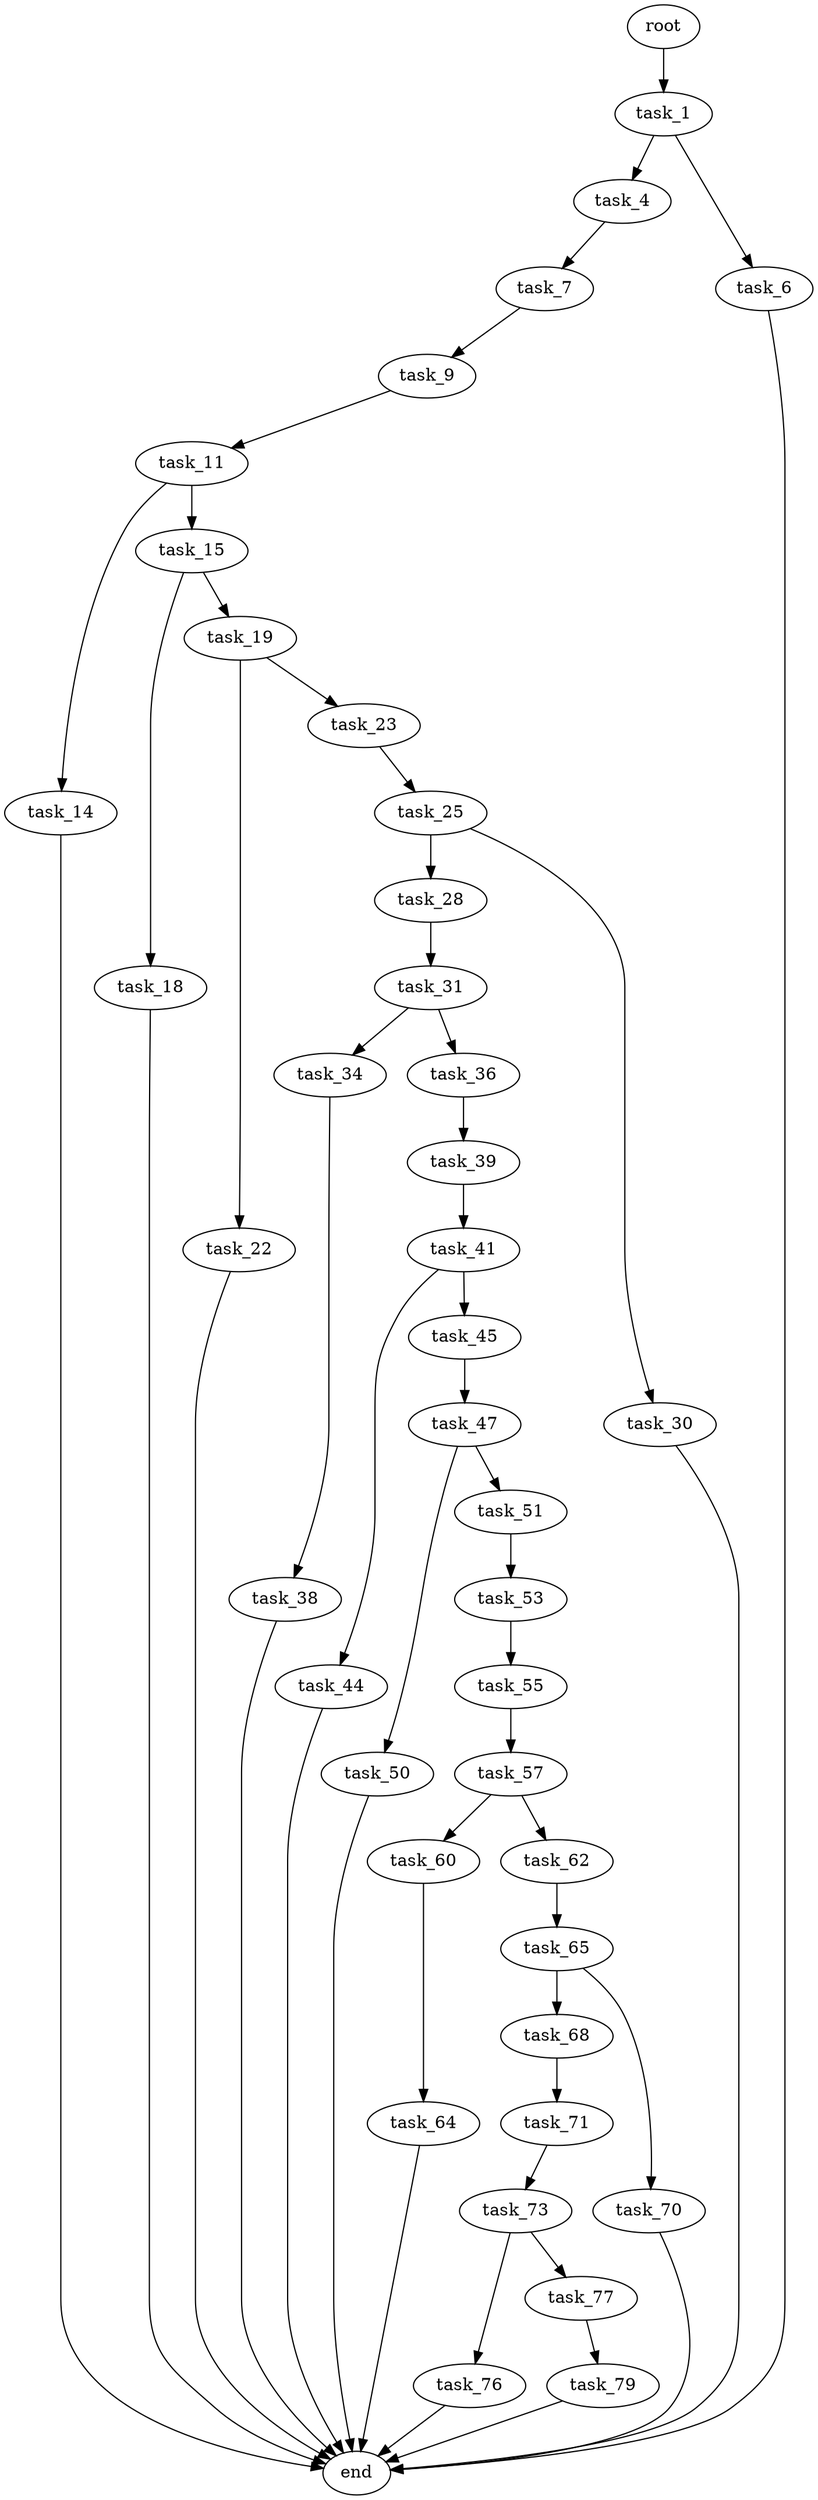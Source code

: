 digraph G {
  root [size="0.000000"];
  task_1 [size="28991029248.000000"];
  task_4 [size="81939856453.000000"];
  task_6 [size="7571923552.000000"];
  task_7 [size="1804198868.000000"];
  task_9 [size="4308590092.000000"];
  task_11 [size="869142961314.000000"];
  task_14 [size="488180616662.000000"];
  task_15 [size="231928233984.000000"];
  task_18 [size="8513571575.000000"];
  task_19 [size="8589934592.000000"];
  task_22 [size="1228975965935.000000"];
  task_23 [size="8589934592.000000"];
  task_25 [size="7713131504.000000"];
  task_28 [size="231928233984.000000"];
  task_30 [size="63931271326.000000"];
  task_31 [size="2438544204.000000"];
  task_34 [size="327937205258.000000"];
  task_36 [size="311738025595.000000"];
  task_38 [size="40584528997.000000"];
  task_39 [size="17123376638.000000"];
  task_41 [size="549755813888.000000"];
  task_44 [size="11144914407.000000"];
  task_45 [size="99272784329.000000"];
  task_47 [size="316845551975.000000"];
  task_50 [size="7073170981.000000"];
  task_51 [size="549755813888.000000"];
  task_53 [size="8013328913.000000"];
  task_55 [size="34339805486.000000"];
  task_57 [size="46185866361.000000"];
  task_60 [size="2151894680.000000"];
  task_62 [size="8589934592.000000"];
  task_64 [size="231928233984.000000"];
  task_65 [size="549755813888.000000"];
  task_68 [size="937635815539.000000"];
  task_70 [size="134217728000.000000"];
  task_71 [size="231928233984.000000"];
  task_73 [size="782757789696.000000"];
  task_76 [size="549755813888.000000"];
  task_77 [size="1612171005.000000"];
  task_79 [size="231928233984.000000"];
  end [size="0.000000"];

  root -> task_1 [size="1.000000"];
  task_1 -> task_4 [size="75497472.000000"];
  task_1 -> task_6 [size="75497472.000000"];
  task_4 -> task_7 [size="134217728.000000"];
  task_6 -> end [size="1.000000"];
  task_7 -> task_9 [size="33554432.000000"];
  task_9 -> task_11 [size="75497472.000000"];
  task_11 -> task_14 [size="536870912.000000"];
  task_11 -> task_15 [size="536870912.000000"];
  task_14 -> end [size="1.000000"];
  task_15 -> task_18 [size="301989888.000000"];
  task_15 -> task_19 [size="301989888.000000"];
  task_18 -> end [size="1.000000"];
  task_19 -> task_22 [size="33554432.000000"];
  task_19 -> task_23 [size="33554432.000000"];
  task_22 -> end [size="1.000000"];
  task_23 -> task_25 [size="33554432.000000"];
  task_25 -> task_28 [size="679477248.000000"];
  task_25 -> task_30 [size="679477248.000000"];
  task_28 -> task_31 [size="301989888.000000"];
  task_30 -> end [size="1.000000"];
  task_31 -> task_34 [size="209715200.000000"];
  task_31 -> task_36 [size="209715200.000000"];
  task_34 -> task_38 [size="838860800.000000"];
  task_36 -> task_39 [size="209715200.000000"];
  task_38 -> end [size="1.000000"];
  task_39 -> task_41 [size="301989888.000000"];
  task_41 -> task_44 [size="536870912.000000"];
  task_41 -> task_45 [size="536870912.000000"];
  task_44 -> end [size="1.000000"];
  task_45 -> task_47 [size="75497472.000000"];
  task_47 -> task_50 [size="679477248.000000"];
  task_47 -> task_51 [size="679477248.000000"];
  task_50 -> end [size="1.000000"];
  task_51 -> task_53 [size="536870912.000000"];
  task_53 -> task_55 [size="134217728.000000"];
  task_55 -> task_57 [size="33554432.000000"];
  task_57 -> task_60 [size="134217728.000000"];
  task_57 -> task_62 [size="134217728.000000"];
  task_60 -> task_64 [size="134217728.000000"];
  task_62 -> task_65 [size="33554432.000000"];
  task_64 -> end [size="1.000000"];
  task_65 -> task_68 [size="536870912.000000"];
  task_65 -> task_70 [size="536870912.000000"];
  task_68 -> task_71 [size="679477248.000000"];
  task_70 -> end [size="1.000000"];
  task_71 -> task_73 [size="301989888.000000"];
  task_73 -> task_76 [size="679477248.000000"];
  task_73 -> task_77 [size="679477248.000000"];
  task_76 -> end [size="1.000000"];
  task_77 -> task_79 [size="33554432.000000"];
  task_79 -> end [size="1.000000"];
}
